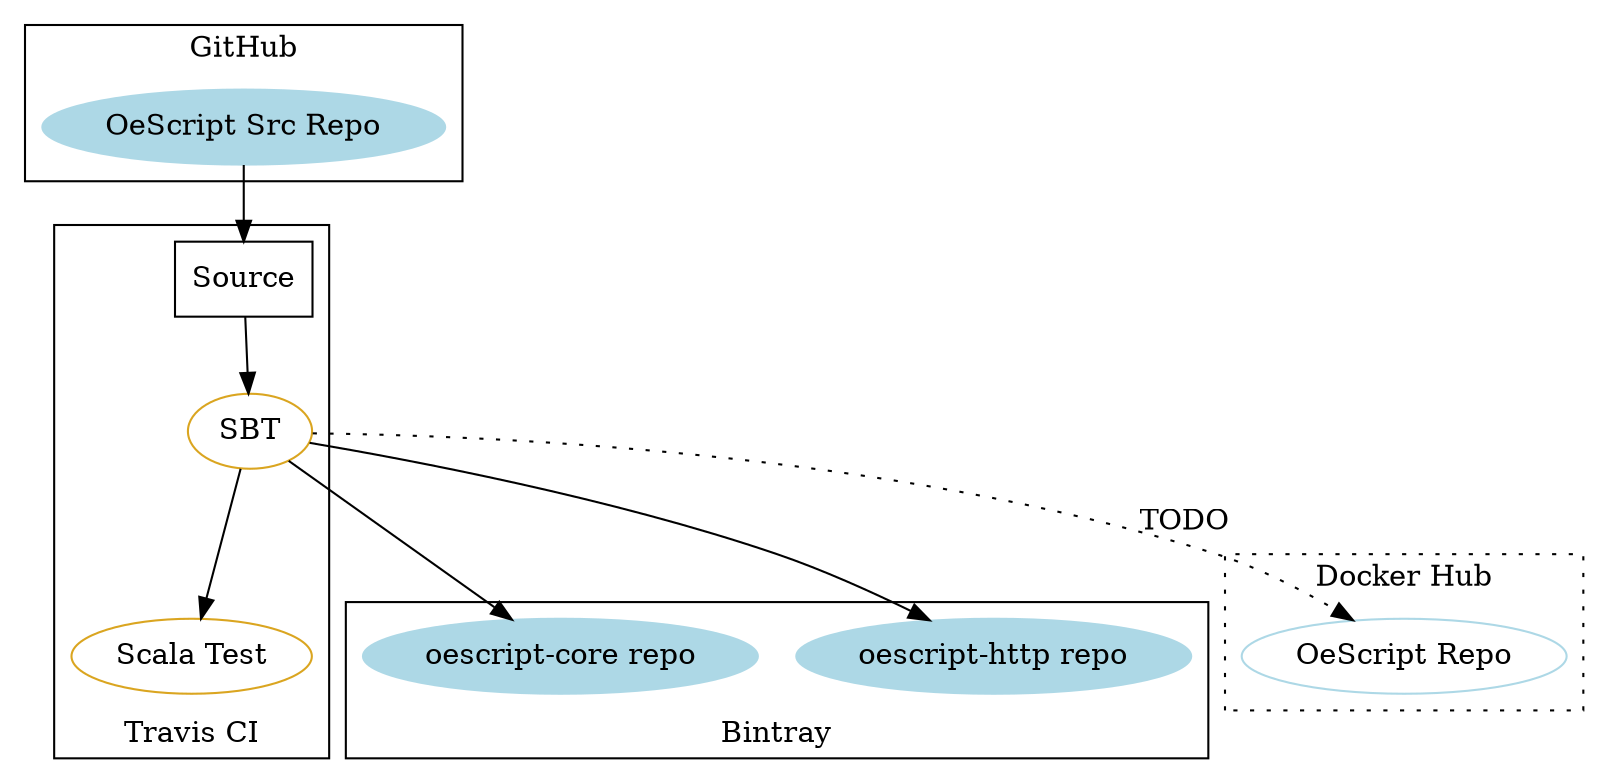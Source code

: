 /*
* @command = neato
*
*/
digraph G {
  labelloc="t"
  //label = "OeScript Project"
  //size="8.0,10.5"
  //size="2.7,3"
  //size="7"
  //center=true
  //ratio=compress
  //nodesep=0.2;
  compound=true;
  //rankdir = LR
  subgraph cluster0 {
    labelloc="b"
    label = "Travis CI"
    sbt[label="SBT", shape="oval", color="goldenrod"];
    scalaTest[label="Scala Test", shape="oval", color="goldenrod"];
    source[label="Source", shape="box"];
  }
  subgraph cluster1 {
    labelloc="b"
    label = "Bintray"
    repoCore[label="oescript-core repo", shape="oval", color="lightblue", style="filled"];
    repoHttp[label="oescript-http repo", shape="oval", color="lightblue", style="filled"];
  }
  subgraph cluster2 {
    labelloc="t"
    label = "GitHub"
    srcRepo[label="OeScript Src Repo", shape="oval", color="lightblue", style="filled"];
  }
  subgraph cluster3 {
    labelloc="t"
    label = "Docker Hub"
    style = "dotted"
    dockerRepo[label="OeScript Repo", shape="oval", color="lightblue", style=""];
  }
  srcRepo -> source
  source -> sbt
  sbt -> repoCore
  sbt -> repoHttp
  sbt -> scalaTest
  sbt -> dockerRepo[style="dotted", label="TODO"]
}

